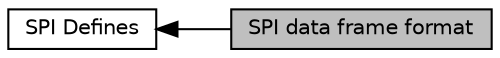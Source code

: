 digraph "SPI data frame format"
{
  edge [fontname="Helvetica",fontsize="10",labelfontname="Helvetica",labelfontsize="10"];
  node [fontname="Helvetica",fontsize="10",shape=record];
  rankdir=LR;
  Node0 [label="SPI data frame format",height=0.2,width=0.4,color="black", fillcolor="grey75", style="filled", fontcolor="black"];
  Node1 [label="SPI Defines",height=0.2,width=0.4,color="black", fillcolor="white", style="filled",URL="$group__spi__defines.html",tooltip="Defined Constants and Types for the STM32F4xx SPI "];
  Node1->Node0 [shape=plaintext, dir="back", style="solid"];
}
